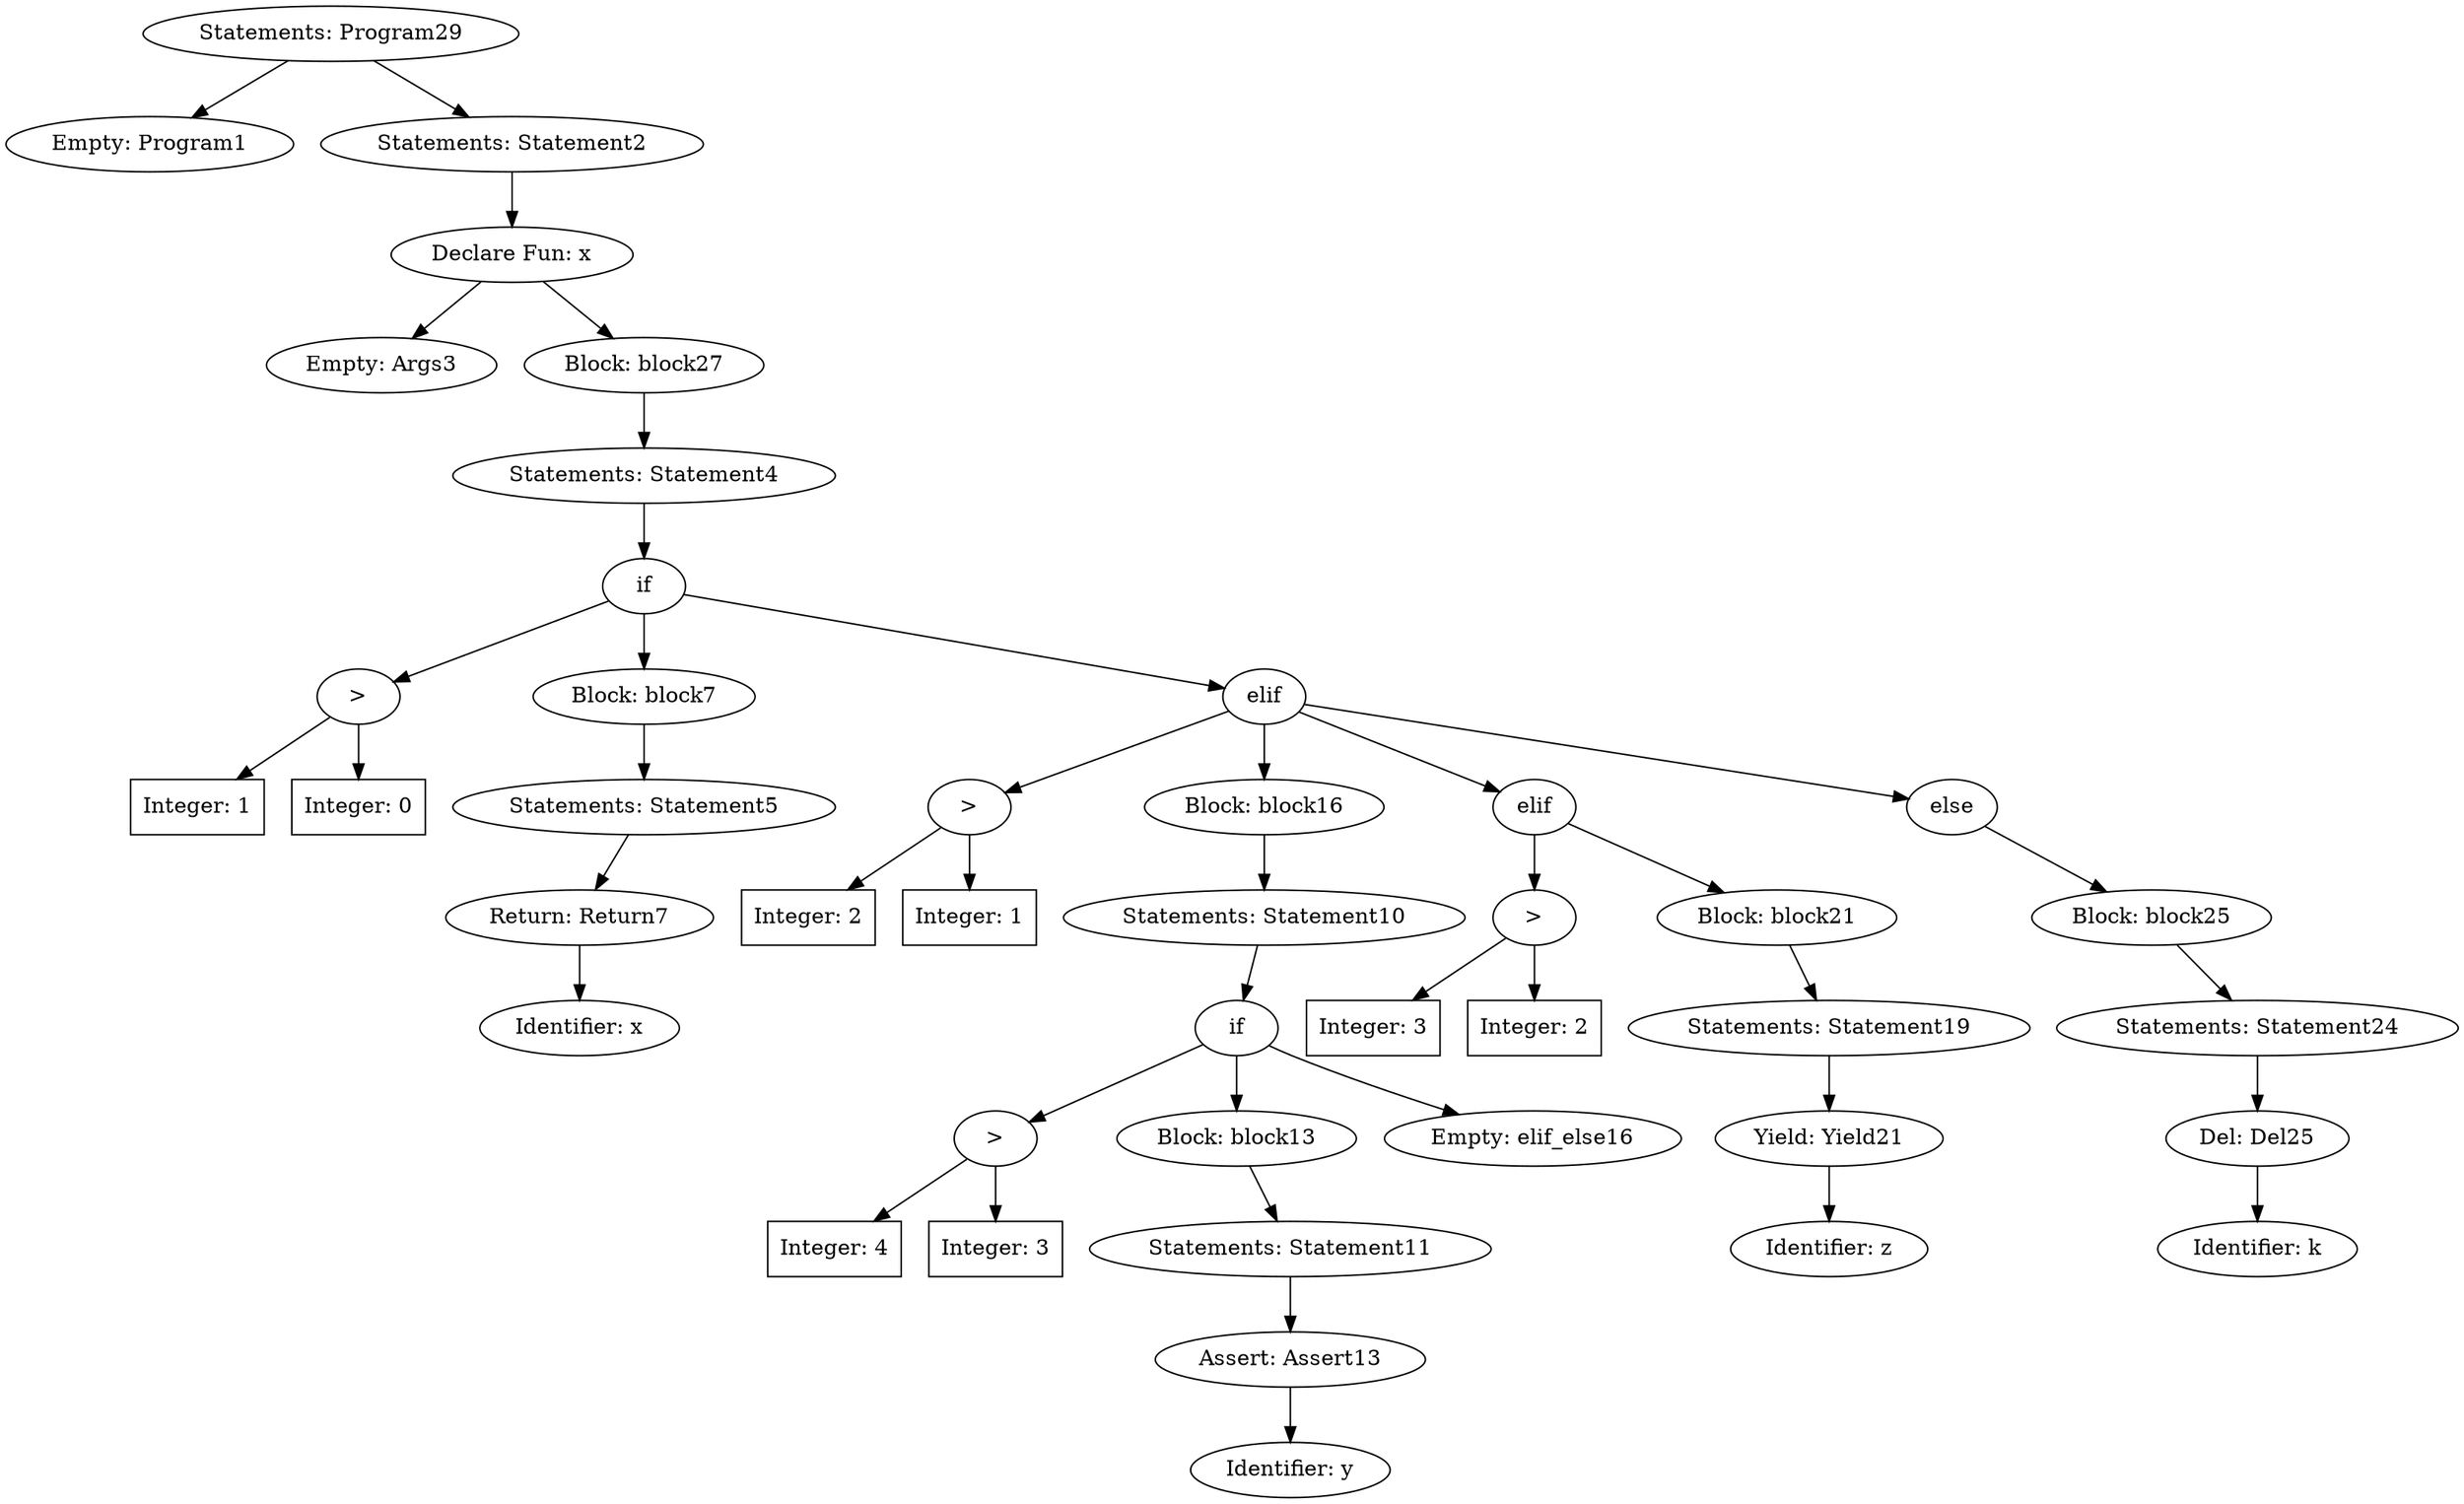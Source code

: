 digraph G {
	Program29 [label="Statements: Program29"]
	Program29 -> Program1;
	Program1 [label="Empty: Program1"]
	Program29 -> Statement2;
	Statement2 [label="Statements: Statement2"]
	Statement2 -> x;
	x [label="Declare Fun: x"]
	x -> Args3;
	Args3 [label="Empty: Args3"]
	x -> block27;
	block27 [label="Block: block27"]
	block27 -> Statement4;
	Statement4 [label="Statements: Statement4"]
	Statement4 -> ConditionalStatement_if9;
	ConditionalStatement_if9 [label="if"]
	ConditionalStatement_if9 -> BinaryLogicalExpression_INTEGER1GREATERTHANINTEGER2;
	BinaryLogicalExpression_INTEGER1GREATERTHANINTEGER2 [label=">"]
	BinaryLogicalExpression_INTEGER1GREATERTHANINTEGER2 -> INTEGER1;
	INTEGER1 [shape=box,label="Integer: 1"]
	BinaryLogicalExpression_INTEGER1GREATERTHANINTEGER2 -> INTEGER2;
	INTEGER2 [shape=box,label="Integer: 0"]
	ConditionalStatement_if9 -> block7;
	block7 [label="Block: block7"]
	block7 -> Statement5;
	Statement5 [label="Statements: Statement5"]
	Statement5 -> Return7;
	Return7 [label="Return: Return7"]
	Return7 -> identifire6;
	identifire6 [label="Identifier: x"]
	ConditionalStatement_if9 -> ConditionalStatement_elif18;
	ConditionalStatement_elif18 [label="elif"]
	ConditionalStatement_elif18 -> BinaryLogicalExpression_INTEGER4GREATERTHANINTEGER5;
	BinaryLogicalExpression_INTEGER4GREATERTHANINTEGER5 [label=">"]
	BinaryLogicalExpression_INTEGER4GREATERTHANINTEGER5 -> INTEGER4;
	INTEGER4 [shape=box,label="Integer: 2"]
	BinaryLogicalExpression_INTEGER4GREATERTHANINTEGER5 -> INTEGER5;
	INTEGER5 [shape=box,label="Integer: 1"]
	ConditionalStatement_elif18 -> block16;
	block16 [label="Block: block16"]
	block16 -> Statement10;
	Statement10 [label="Statements: Statement10"]
	Statement10 -> ConditionalStatement_if15;
	ConditionalStatement_if15 [label="if"]
	ConditionalStatement_if15 -> BinaryLogicalExpression_INTEGER6GREATERTHANINTEGER7;
	BinaryLogicalExpression_INTEGER6GREATERTHANINTEGER7 [label=">"]
	BinaryLogicalExpression_INTEGER6GREATERTHANINTEGER7 -> INTEGER6;
	INTEGER6 [shape=box,label="Integer: 4"]
	BinaryLogicalExpression_INTEGER6GREATERTHANINTEGER7 -> INTEGER7;
	INTEGER7 [shape=box,label="Integer: 3"]
	ConditionalStatement_if15 -> block13;
	block13 [label="Block: block13"]
	block13 -> Statement11;
	Statement11 [label="Statements: Statement11"]
	Statement11 -> Assert13;
	Assert13 [label="Assert: Assert13"]
	Assert13 -> identifire12;
	identifire12 [label="Identifier: y"]
	ConditionalStatement_if15 -> elif_else16;
	elif_else16 [label="Empty: elif_else16"]
	ConditionalStatement_elif18 -> ConditionalStatement_elif23;
	ConditionalStatement_elif23 [label="elif"]
	ConditionalStatement_elif23 -> BinaryLogicalExpression_INTEGER9GREATERTHANINTEGER10;
	BinaryLogicalExpression_INTEGER9GREATERTHANINTEGER10 [label=">"]
	BinaryLogicalExpression_INTEGER9GREATERTHANINTEGER10 -> INTEGER9;
	INTEGER9 [shape=box,label="Integer: 3"]
	BinaryLogicalExpression_INTEGER9GREATERTHANINTEGER10 -> INTEGER10;
	INTEGER10 [shape=box,label="Integer: 2"]
	ConditionalStatement_elif23 -> block21;
	block21 [label="Block: block21"]
	block21 -> Statement19;
	Statement19 [label="Statements: Statement19"]
	Statement19 -> Yield21;
	Yield21 [label="Yield: Yield21"]
	Yield21 -> identifire20;
	identifire20 [label="Identifier: z"]
	ConditionalStatement_elif18 -> ConditionalStatement_else27;
	ConditionalStatement_else27 [label="else"]
	ConditionalStatement_else27 -> block25;
	block25 [label="Block: block25"]
	block25 -> Statement24;
	Statement24 [label="Statements: Statement24"]
	Statement24 -> Del25;
	Del25 [label="Del: Del25"]
	Del25 -> IDENTIFIER12;
	IDENTIFIER12 [label="Identifier: k"]
}
